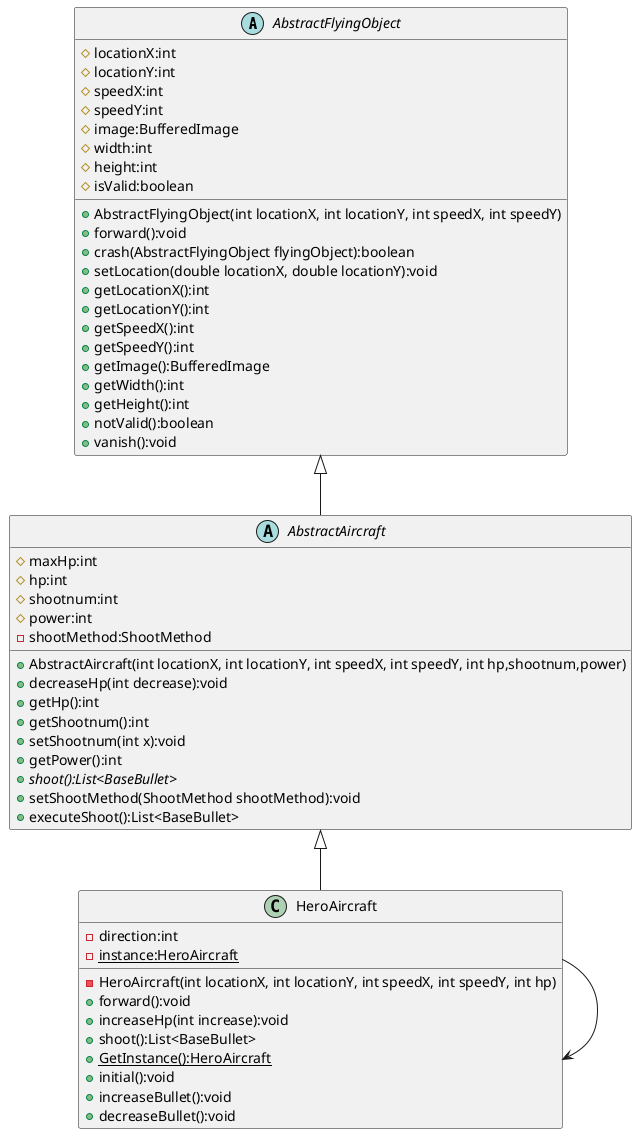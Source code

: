 @startuml
'https://plantuml.com/class-diagram

abstract class AbstractFlyingObject
{
 # locationX:int
 # locationY:int
 # speedX:int
 # speedY:int
 # image:BufferedImage
 # width:int
 # height:int
 # isValid:boolean
 + AbstractFlyingObject(int locationX, int locationY, int speedX, int speedY)
 + forward():void
 + crash(AbstractFlyingObject flyingObject):boolean
 + setLocation(double locationX, double locationY):void
 + getLocationX():int
 + getLocationY():int
 + getSpeedX():int
 + getSpeedY():int
 + getImage():BufferedImage
 + getWidth():int
 + getHeight():int
 + notValid():boolean
 + vanish():void
}
abstract class AbstractAircraft
{
 # maxHp:int
 # hp:int
 # shootnum:int
 # power:int
 -shootMethod:ShootMethod
 + AbstractAircraft(int locationX, int locationY, int speedX, int speedY, int hp,shootnum,power)
 + decreaseHp(int decrease):void
 + getHp():int
 + getShootnum():int
 + setShootnum(int x):void
 + getPower():int
 + {abstract} shoot():List<BaseBullet>
 + setShootMethod(ShootMethod shootMethod):void
 + executeShoot():List<BaseBullet>
}

class HeroAircraft {
 - direction:int
 -{static}instance:HeroAircraft
 - HeroAircraft(int locationX, int locationY, int speedX, int speedY, int hp)
 + forward():void
 +increaseHp(int increase):void
 + shoot():List<BaseBullet>
 +{static}GetInstance():HeroAircraft
 +initial():void
 +increaseBullet():void
 +decreaseBullet():void
}
AbstractFlyingObject<|--AbstractAircraft
AbstractAircraft<|--HeroAircraft
HeroAircraft-->HeroAircraft
@enduml